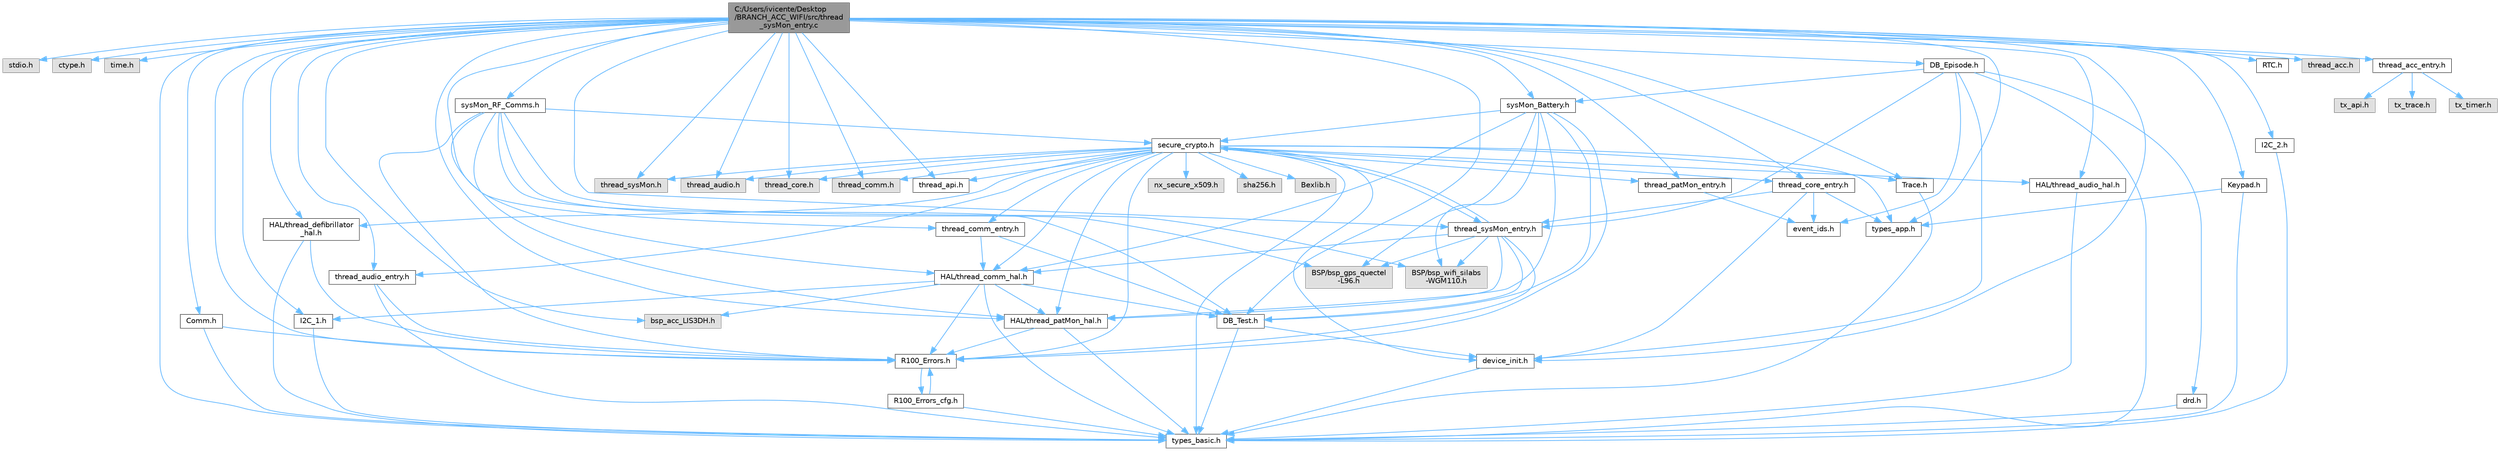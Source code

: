 digraph "C:/Users/ivicente/Desktop/BRANCH_ACC_WIFI/src/thread_sysMon_entry.c"
{
 // LATEX_PDF_SIZE
  bgcolor="transparent";
  edge [fontname=Helvetica,fontsize=10,labelfontname=Helvetica,labelfontsize=10];
  node [fontname=Helvetica,fontsize=10,shape=box,height=0.2,width=0.4];
  Node1 [id="Node000001",label="C:/Users/ivicente/Desktop\l/BRANCH_ACC_WIFI/src/thread\l_sysMon_entry.c",height=0.2,width=0.4,color="gray40", fillcolor="grey60", style="filled", fontcolor="black",tooltip=" "];
  Node1 -> Node2 [id="edge1_Node000001_Node000002",color="steelblue1",style="solid",tooltip=" "];
  Node2 [id="Node000002",label="stdio.h",height=0.2,width=0.4,color="grey60", fillcolor="#E0E0E0", style="filled",tooltip=" "];
  Node1 -> Node3 [id="edge2_Node000001_Node000003",color="steelblue1",style="solid",tooltip=" "];
  Node3 [id="Node000003",label="ctype.h",height=0.2,width=0.4,color="grey60", fillcolor="#E0E0E0", style="filled",tooltip=" "];
  Node1 -> Node4 [id="edge3_Node000001_Node000004",color="steelblue1",style="solid",tooltip=" "];
  Node4 [id="Node000004",label="time.h",height=0.2,width=0.4,color="grey60", fillcolor="#E0E0E0", style="filled",tooltip=" "];
  Node1 -> Node5 [id="edge4_Node000001_Node000005",color="steelblue1",style="solid",tooltip=" "];
  Node5 [id="Node000005",label="device_init.h",height=0.2,width=0.4,color="grey40", fillcolor="white", style="filled",URL="$a00017.html",tooltip=" "];
  Node5 -> Node6 [id="edge5_Node000005_Node000006",color="steelblue1",style="solid",tooltip=" "];
  Node6 [id="Node000006",label="types_basic.h",height=0.2,width=0.4,color="grey40", fillcolor="white", style="filled",URL="$a00137.html",tooltip="Basic Types' definition."];
  Node1 -> Node7 [id="edge6_Node000001_Node000007",color="steelblue1",style="solid",tooltip=" "];
  Node7 [id="Node000007",label="R100_Errors.h",height=0.2,width=0.4,color="grey40", fillcolor="white", style="filled",URL="$a00038.html",tooltip=" "];
  Node7 -> Node8 [id="edge7_Node000007_Node000008",color="steelblue1",style="solid",tooltip=" "];
  Node8 [id="Node000008",label="R100_Errors_cfg.h",height=0.2,width=0.4,color="grey40", fillcolor="white", style="filled",URL="$a00044.html",tooltip=" "];
  Node8 -> Node7 [id="edge8_Node000008_Node000007",color="steelblue1",style="solid",tooltip=" "];
  Node8 -> Node6 [id="edge9_Node000008_Node000006",color="steelblue1",style="solid",tooltip=" "];
  Node1 -> Node6 [id="edge10_Node000001_Node000006",color="steelblue1",style="solid",tooltip=" "];
  Node1 -> Node9 [id="edge11_Node000001_Node000009",color="steelblue1",style="solid",tooltip=" "];
  Node9 [id="Node000009",label="types_app.h",height=0.2,width=0.4,color="grey40", fillcolor="white", style="filled",URL="$a00134.html",tooltip="Common Types' definition."];
  Node1 -> Node10 [id="edge12_Node000001_Node000010",color="steelblue1",style="solid",tooltip=" "];
  Node10 [id="Node000010",label="Trace.h",height=0.2,width=0.4,color="grey40", fillcolor="white", style="filled",URL="$a00251.html",tooltip=" "];
  Node10 -> Node6 [id="edge13_Node000010_Node000006",color="steelblue1",style="solid",tooltip=" "];
  Node1 -> Node11 [id="edge14_Node000001_Node000011",color="steelblue1",style="solid",tooltip=" "];
  Node11 [id="Node000011",label="Comm.h",height=0.2,width=0.4,color="grey40", fillcolor="white", style="filled",URL="$a00239.html",tooltip=" "];
  Node11 -> Node6 [id="edge15_Node000011_Node000006",color="steelblue1",style="solid",tooltip=" "];
  Node11 -> Node7 [id="edge16_Node000011_Node000007",color="steelblue1",style="solid",tooltip=" "];
  Node1 -> Node12 [id="edge17_Node000001_Node000012",color="steelblue1",style="solid",tooltip=" "];
  Node12 [id="Node000012",label="I2C_1.h",height=0.2,width=0.4,color="grey40", fillcolor="white", style="filled",URL="$a00161.html",tooltip="Header with functions related to the I2C-1."];
  Node12 -> Node6 [id="edge18_Node000012_Node000006",color="steelblue1",style="solid",tooltip=" "];
  Node1 -> Node13 [id="edge19_Node000001_Node000013",color="steelblue1",style="solid",tooltip=" "];
  Node13 [id="Node000013",label="I2C_2.h",height=0.2,width=0.4,color="grey40", fillcolor="white", style="filled",URL="$a00167.html",tooltip="Header with functions related to the I2C-2."];
  Node13 -> Node6 [id="edge20_Node000013_Node000006",color="steelblue1",style="solid",tooltip=" "];
  Node1 -> Node14 [id="edge21_Node000001_Node000014",color="steelblue1",style="solid",tooltip=" "];
  Node14 [id="Node000014",label="RTC.h",height=0.2,width=0.4,color="grey40", fillcolor="white", style="filled",URL="$a00173.html",tooltip="Header with functions related to the RTC."];
  Node1 -> Node15 [id="edge22_Node000001_Node000015",color="steelblue1",style="solid",tooltip=" "];
  Node15 [id="Node000015",label="Keypad.h",height=0.2,width=0.4,color="grey40", fillcolor="white", style="filled",URL="$a00245.html",tooltip="Header with functions related to the keyboard and LEDs manage."];
  Node15 -> Node6 [id="edge23_Node000015_Node000006",color="steelblue1",style="solid",tooltip=" "];
  Node15 -> Node9 [id="edge24_Node000015_Node000009",color="steelblue1",style="solid",tooltip=" "];
  Node1 -> Node16 [id="edge25_Node000001_Node000016",color="steelblue1",style="solid",tooltip=" "];
  Node16 [id="Node000016",label="DB_Test.h",height=0.2,width=0.4,color="grey40", fillcolor="white", style="filled",URL="$a00011.html",tooltip="Test File header file."];
  Node16 -> Node5 [id="edge26_Node000016_Node000005",color="steelblue1",style="solid",tooltip=" "];
  Node16 -> Node6 [id="edge27_Node000016_Node000006",color="steelblue1",style="solid",tooltip=" "];
  Node1 -> Node17 [id="edge28_Node000001_Node000017",color="steelblue1",style="solid",tooltip=" "];
  Node17 [id="Node000017",label="DB_Episode.h",height=0.2,width=0.4,color="grey40", fillcolor="white", style="filled",URL="$a00005.html",tooltip="Episode header file."];
  Node17 -> Node5 [id="edge29_Node000017_Node000005",color="steelblue1",style="solid",tooltip=" "];
  Node17 -> Node6 [id="edge30_Node000017_Node000006",color="steelblue1",style="solid",tooltip=" "];
  Node17 -> Node18 [id="edge31_Node000017_Node000018",color="steelblue1",style="solid",tooltip=" "];
  Node18 [id="Node000018",label="drd.h",height=0.2,width=0.4,color="grey40", fillcolor="white", style="filled",URL="$a00140.html",tooltip="Basic Types Definition."];
  Node18 -> Node6 [id="edge32_Node000018_Node000006",color="steelblue1",style="solid",tooltip=" "];
  Node17 -> Node19 [id="edge33_Node000017_Node000019",color="steelblue1",style="solid",tooltip=" "];
  Node19 [id="Node000019",label="sysMon_Battery.h",height=0.2,width=0.4,color="grey40", fillcolor="white", style="filled",URL="$a00056.html",tooltip="Header with functions related to the battery services."];
  Node19 -> Node7 [id="edge34_Node000019_Node000007",color="steelblue1",style="solid",tooltip=" "];
  Node19 -> Node20 [id="edge35_Node000019_Node000020",color="steelblue1",style="solid",tooltip=" "];
  Node20 [id="Node000020",label="HAL/thread_patMon_hal.h",height=0.2,width=0.4,color="grey40", fillcolor="white", style="filled",URL="$a00221.html",tooltip="Header with functions related to the patMon BSP service."];
  Node20 -> Node6 [id="edge36_Node000020_Node000006",color="steelblue1",style="solid",tooltip=" "];
  Node20 -> Node7 [id="edge37_Node000020_Node000007",color="steelblue1",style="solid",tooltip=" "];
  Node19 -> Node21 [id="edge38_Node000019_Node000021",color="steelblue1",style="solid",tooltip=" "];
  Node21 [id="Node000021",label="HAL/thread_comm_hal.h",height=0.2,width=0.4,color="grey40", fillcolor="white", style="filled",URL="$a00191.html",tooltip="Header with functions related to the HAL Comm."];
  Node21 -> Node7 [id="edge39_Node000021_Node000007",color="steelblue1",style="solid",tooltip=" "];
  Node21 -> Node6 [id="edge40_Node000021_Node000006",color="steelblue1",style="solid",tooltip=" "];
  Node21 -> Node20 [id="edge41_Node000021_Node000020",color="steelblue1",style="solid",tooltip=" "];
  Node21 -> Node16 [id="edge42_Node000021_Node000016",color="steelblue1",style="solid",tooltip=" "];
  Node21 -> Node12 [id="edge43_Node000021_Node000012",color="steelblue1",style="solid",tooltip=" "];
  Node21 -> Node22 [id="edge44_Node000021_Node000022",color="steelblue1",style="solid",tooltip=" "];
  Node22 [id="Node000022",label="bsp_acc_LIS3DH.h",height=0.2,width=0.4,color="grey60", fillcolor="#E0E0E0", style="filled",tooltip=" "];
  Node19 -> Node16 [id="edge45_Node000019_Node000016",color="steelblue1",style="solid",tooltip=" "];
  Node19 -> Node23 [id="edge46_Node000019_Node000023",color="steelblue1",style="solid",tooltip=" "];
  Node23 [id="Node000023",label="secure_crypto.h",height=0.2,width=0.4,color="grey40", fillcolor="white", style="filled",URL="$a00050.html",tooltip="NetX secure for check certificates."];
  Node23 -> Node24 [id="edge47_Node000023_Node000024",color="steelblue1",style="solid",tooltip=" "];
  Node24 [id="Node000024",label="nx_secure_x509.h",height=0.2,width=0.4,color="grey60", fillcolor="#E0E0E0", style="filled",tooltip=" "];
  Node23 -> Node21 [id="edge48_Node000023_Node000021",color="steelblue1",style="solid",tooltip=" "];
  Node23 -> Node5 [id="edge49_Node000023_Node000005",color="steelblue1",style="solid",tooltip=" "];
  Node23 -> Node10 [id="edge50_Node000023_Node000010",color="steelblue1",style="solid",tooltip=" "];
  Node23 -> Node7 [id="edge51_Node000023_Node000007",color="steelblue1",style="solid",tooltip=" "];
  Node23 -> Node6 [id="edge52_Node000023_Node000006",color="steelblue1",style="solid",tooltip=" "];
  Node23 -> Node9 [id="edge53_Node000023_Node000009",color="steelblue1",style="solid",tooltip=" "];
  Node23 -> Node25 [id="edge54_Node000023_Node000025",color="steelblue1",style="solid",tooltip=" "];
  Node25 [id="Node000025",label="HAL/thread_defibrillator\l_hal.h",height=0.2,width=0.4,color="grey40", fillcolor="white", style="filled",URL="$a00203.html",tooltip="Header with functions related to the defibrillator BSP service."];
  Node25 -> Node6 [id="edge55_Node000025_Node000006",color="steelblue1",style="solid",tooltip=" "];
  Node25 -> Node7 [id="edge56_Node000025_Node000007",color="steelblue1",style="solid",tooltip=" "];
  Node23 -> Node20 [id="edge57_Node000023_Node000020",color="steelblue1",style="solid",tooltip=" "];
  Node23 -> Node26 [id="edge58_Node000023_Node000026",color="steelblue1",style="solid",tooltip=" "];
  Node26 [id="Node000026",label="HAL/thread_audio_hal.h",height=0.2,width=0.4,color="grey40", fillcolor="white", style="filled",URL="$a00185.html",tooltip="Header with functions related to the audio BSP service."];
  Node26 -> Node6 [id="edge59_Node000026_Node000006",color="steelblue1",style="solid",tooltip=" "];
  Node23 -> Node27 [id="edge60_Node000023_Node000027",color="steelblue1",style="solid",tooltip=" "];
  Node27 [id="Node000027",label="thread_comm_entry.h",height=0.2,width=0.4,color="grey40", fillcolor="white", style="filled",URL="$a00083.html",tooltip="Header for Comm Thread entry."];
  Node27 -> Node21 [id="edge61_Node000027_Node000021",color="steelblue1",style="solid",tooltip=" "];
  Node27 -> Node16 [id="edge62_Node000027_Node000016",color="steelblue1",style="solid",tooltip=" "];
  Node23 -> Node28 [id="edge63_Node000023_Node000028",color="steelblue1",style="solid",tooltip=" "];
  Node28 [id="Node000028",label="thread_patMon_entry.h",height=0.2,width=0.4,color="grey40", fillcolor="white", style="filled",URL="$a00119.html",tooltip=" "];
  Node28 -> Node29 [id="edge64_Node000028_Node000029",color="steelblue1",style="solid",tooltip=" "];
  Node29 [id="Node000029",label="event_ids.h",height=0.2,width=0.4,color="grey40", fillcolor="white", style="filled",URL="$a00020.html",tooltip="Event identifiers header file."];
  Node23 -> Node30 [id="edge65_Node000023_Node000030",color="steelblue1",style="solid",tooltip=" "];
  Node30 [id="Node000030",label="thread_sysMon_entry.h",height=0.2,width=0.4,color="grey40", fillcolor="white", style="filled",URL="$a00131.html",tooltip="Header with functions related to the system monitor service."];
  Node30 -> Node7 [id="edge66_Node000030_Node000007",color="steelblue1",style="solid",tooltip=" "];
  Node30 -> Node20 [id="edge67_Node000030_Node000020",color="steelblue1",style="solid",tooltip=" "];
  Node30 -> Node21 [id="edge68_Node000030_Node000021",color="steelblue1",style="solid",tooltip=" "];
  Node30 -> Node16 [id="edge69_Node000030_Node000016",color="steelblue1",style="solid",tooltip=" "];
  Node30 -> Node23 [id="edge70_Node000030_Node000023",color="steelblue1",style="solid",tooltip=" "];
  Node30 -> Node31 [id="edge71_Node000030_Node000031",color="steelblue1",style="solid",tooltip=" "];
  Node31 [id="Node000031",label="BSP/bsp_wifi_silabs\l-WGM110.h",height=0.2,width=0.4,color="grey60", fillcolor="#E0E0E0", style="filled",tooltip=" "];
  Node30 -> Node32 [id="edge72_Node000030_Node000032",color="steelblue1",style="solid",tooltip=" "];
  Node32 [id="Node000032",label="BSP/bsp_gps_quectel\l-L96.h",height=0.2,width=0.4,color="grey60", fillcolor="#E0E0E0", style="filled",tooltip=" "];
  Node23 -> Node33 [id="edge73_Node000023_Node000033",color="steelblue1",style="solid",tooltip=" "];
  Node33 [id="Node000033",label="thread_sysMon.h",height=0.2,width=0.4,color="grey60", fillcolor="#E0E0E0", style="filled",tooltip=" "];
  Node23 -> Node34 [id="edge74_Node000023_Node000034",color="steelblue1",style="solid",tooltip=" "];
  Node34 [id="Node000034",label="thread_audio_entry.h",height=0.2,width=0.4,color="grey40", fillcolor="white", style="filled",URL="$a00077.html",tooltip="Header with functions related to the audio service."];
  Node34 -> Node7 [id="edge75_Node000034_Node000007",color="steelblue1",style="solid",tooltip=" "];
  Node34 -> Node6 [id="edge76_Node000034_Node000006",color="steelblue1",style="solid",tooltip=" "];
  Node23 -> Node35 [id="edge77_Node000023_Node000035",color="steelblue1",style="solid",tooltip=" "];
  Node35 [id="Node000035",label="thread_audio.h",height=0.2,width=0.4,color="grey60", fillcolor="#E0E0E0", style="filled",tooltip=" "];
  Node23 -> Node36 [id="edge78_Node000023_Node000036",color="steelblue1",style="solid",tooltip=" "];
  Node36 [id="Node000036",label="thread_core_entry.h",height=0.2,width=0.4,color="grey40", fillcolor="white", style="filled",URL="$a00089.html",tooltip="Header with functions related to the core service."];
  Node36 -> Node5 [id="edge79_Node000036_Node000005",color="steelblue1",style="solid",tooltip=" "];
  Node36 -> Node9 [id="edge80_Node000036_Node000009",color="steelblue1",style="solid",tooltip=" "];
  Node36 -> Node29 [id="edge81_Node000036_Node000029",color="steelblue1",style="solid",tooltip=" "];
  Node36 -> Node30 [id="edge82_Node000036_Node000030",color="steelblue1",style="solid",tooltip=" "];
  Node23 -> Node37 [id="edge83_Node000023_Node000037",color="steelblue1",style="solid",tooltip=" "];
  Node37 [id="Node000037",label="thread_core.h",height=0.2,width=0.4,color="grey60", fillcolor="#E0E0E0", style="filled",tooltip=" "];
  Node23 -> Node38 [id="edge84_Node000023_Node000038",color="steelblue1",style="solid",tooltip=" "];
  Node38 [id="Node000038",label="thread_comm.h",height=0.2,width=0.4,color="grey60", fillcolor="#E0E0E0", style="filled",tooltip=" "];
  Node23 -> Node39 [id="edge85_Node000023_Node000039",color="steelblue1",style="solid",tooltip=" "];
  Node39 [id="Node000039",label="thread_api.h",height=0.2,width=0.4,color="grey40", fillcolor="white", style="filled",URL="$a00071.html",tooltip="Header with functions related to thread APIs."];
  Node23 -> Node40 [id="edge86_Node000023_Node000040",color="steelblue1",style="solid",tooltip=" "];
  Node40 [id="Node000040",label="sha256.h",height=0.2,width=0.4,color="grey60", fillcolor="#E0E0E0", style="filled",tooltip=" "];
  Node23 -> Node41 [id="edge87_Node000023_Node000041",color="steelblue1",style="solid",tooltip=" "];
  Node41 [id="Node000041",label="Bexlib.h",height=0.2,width=0.4,color="grey60", fillcolor="#E0E0E0", style="filled",tooltip=" "];
  Node19 -> Node31 [id="edge88_Node000019_Node000031",color="steelblue1",style="solid",tooltip=" "];
  Node19 -> Node32 [id="edge89_Node000019_Node000032",color="steelblue1",style="solid",tooltip=" "];
  Node17 -> Node30 [id="edge90_Node000017_Node000030",color="steelblue1",style="solid",tooltip=" "];
  Node17 -> Node29 [id="edge91_Node000017_Node000029",color="steelblue1",style="solid",tooltip=" "];
  Node1 -> Node22 [id="edge92_Node000001_Node000022",color="steelblue1",style="solid",tooltip=" "];
  Node1 -> Node25 [id="edge93_Node000001_Node000025",color="steelblue1",style="solid",tooltip=" "];
  Node1 -> Node20 [id="edge94_Node000001_Node000020",color="steelblue1",style="solid",tooltip=" "];
  Node1 -> Node26 [id="edge95_Node000001_Node000026",color="steelblue1",style="solid",tooltip=" "];
  Node1 -> Node27 [id="edge96_Node000001_Node000027",color="steelblue1",style="solid",tooltip=" "];
  Node1 -> Node28 [id="edge97_Node000001_Node000028",color="steelblue1",style="solid",tooltip=" "];
  Node1 -> Node30 [id="edge98_Node000001_Node000030",color="steelblue1",style="solid",tooltip=" "];
  Node1 -> Node33 [id="edge99_Node000001_Node000033",color="steelblue1",style="solid",tooltip=" "];
  Node1 -> Node34 [id="edge100_Node000001_Node000034",color="steelblue1",style="solid",tooltip=" "];
  Node1 -> Node35 [id="edge101_Node000001_Node000035",color="steelblue1",style="solid",tooltip=" "];
  Node1 -> Node36 [id="edge102_Node000001_Node000036",color="steelblue1",style="solid",tooltip=" "];
  Node1 -> Node37 [id="edge103_Node000001_Node000037",color="steelblue1",style="solid",tooltip=" "];
  Node1 -> Node42 [id="edge104_Node000001_Node000042",color="steelblue1",style="solid",tooltip=" "];
  Node42 [id="Node000042",label="thread_acc.h",height=0.2,width=0.4,color="grey60", fillcolor="#E0E0E0", style="filled",tooltip=" "];
  Node1 -> Node43 [id="edge105_Node000001_Node000043",color="steelblue1",style="solid",tooltip=" "];
  Node43 [id="Node000043",label="thread_acc_entry.h",height=0.2,width=0.4,color="grey40", fillcolor="white", style="filled",URL="$a00068.html",tooltip=" "];
  Node43 -> Node44 [id="edge106_Node000043_Node000044",color="steelblue1",style="solid",tooltip=" "];
  Node44 [id="Node000044",label="tx_api.h",height=0.2,width=0.4,color="grey60", fillcolor="#E0E0E0", style="filled",tooltip=" "];
  Node43 -> Node45 [id="edge107_Node000043_Node000045",color="steelblue1",style="solid",tooltip=" "];
  Node45 [id="Node000045",label="tx_trace.h",height=0.2,width=0.4,color="grey60", fillcolor="#E0E0E0", style="filled",tooltip=" "];
  Node43 -> Node46 [id="edge108_Node000043_Node000046",color="steelblue1",style="solid",tooltip=" "];
  Node46 [id="Node000046",label="tx_timer.h",height=0.2,width=0.4,color="grey60", fillcolor="#E0E0E0", style="filled",tooltip=" "];
  Node1 -> Node38 [id="edge109_Node000001_Node000038",color="steelblue1",style="solid",tooltip=" "];
  Node1 -> Node39 [id="edge110_Node000001_Node000039",color="steelblue1",style="solid",tooltip=" "];
  Node1 -> Node47 [id="edge111_Node000001_Node000047",color="steelblue1",style="solid",tooltip=" "];
  Node47 [id="Node000047",label="sysMon_RF_Comms.h",height=0.2,width=0.4,color="grey40", fillcolor="white", style="filled",URL="$a00062.html",tooltip="Header with functions related to the RF comms services."];
  Node47 -> Node7 [id="edge112_Node000047_Node000007",color="steelblue1",style="solid",tooltip=" "];
  Node47 -> Node20 [id="edge113_Node000047_Node000020",color="steelblue1",style="solid",tooltip=" "];
  Node47 -> Node21 [id="edge114_Node000047_Node000021",color="steelblue1",style="solid",tooltip=" "];
  Node47 -> Node16 [id="edge115_Node000047_Node000016",color="steelblue1",style="solid",tooltip=" "];
  Node47 -> Node23 [id="edge116_Node000047_Node000023",color="steelblue1",style="solid",tooltip=" "];
  Node47 -> Node31 [id="edge117_Node000047_Node000031",color="steelblue1",style="solid",tooltip=" "];
  Node47 -> Node32 [id="edge118_Node000047_Node000032",color="steelblue1",style="solid",tooltip=" "];
  Node1 -> Node19 [id="edge119_Node000001_Node000019",color="steelblue1",style="solid",tooltip=" "];
}
